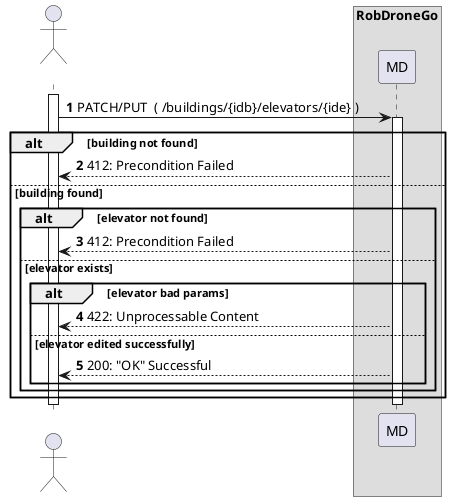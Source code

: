 @startuml
autonumber

actor " " as actor
box "RobDroneGo"
participant "MD" as mdr

activate actor
    actor -> mdr: PATCH/PUT  ( /buildings/{idb}/elevators/{ide} )
        activate mdr

            alt building not found
                mdr --> actor : 412: Precondition Failed
            else building found

                alt elevator not found
                mdr --> actor : 412: Precondition Failed
                else elevator exists

                    alt  elevator bad params
                        mdr --> actor : 422: Unprocessable Content
                    else elevator edited successfully
                        mdr --> actor : 200: "OK" Successful
                    end
                end
            end

            deactivate mdr
deactivate actor


@enduml

